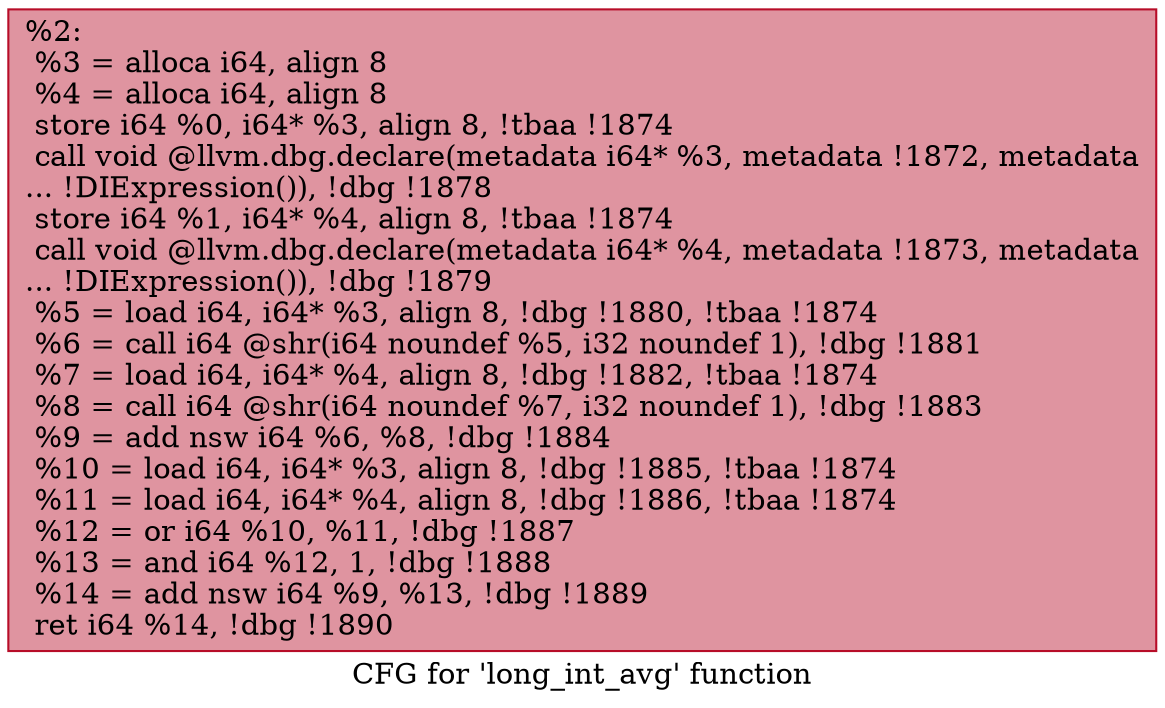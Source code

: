 digraph "CFG for 'long_int_avg' function" {
	label="CFG for 'long_int_avg' function";

	Node0x25ede30 [shape=record,color="#b70d28ff", style=filled, fillcolor="#b70d2870",label="{%2:\l  %3 = alloca i64, align 8\l  %4 = alloca i64, align 8\l  store i64 %0, i64* %3, align 8, !tbaa !1874\l  call void @llvm.dbg.declare(metadata i64* %3, metadata !1872, metadata\l... !DIExpression()), !dbg !1878\l  store i64 %1, i64* %4, align 8, !tbaa !1874\l  call void @llvm.dbg.declare(metadata i64* %4, metadata !1873, metadata\l... !DIExpression()), !dbg !1879\l  %5 = load i64, i64* %3, align 8, !dbg !1880, !tbaa !1874\l  %6 = call i64 @shr(i64 noundef %5, i32 noundef 1), !dbg !1881\l  %7 = load i64, i64* %4, align 8, !dbg !1882, !tbaa !1874\l  %8 = call i64 @shr(i64 noundef %7, i32 noundef 1), !dbg !1883\l  %9 = add nsw i64 %6, %8, !dbg !1884\l  %10 = load i64, i64* %3, align 8, !dbg !1885, !tbaa !1874\l  %11 = load i64, i64* %4, align 8, !dbg !1886, !tbaa !1874\l  %12 = or i64 %10, %11, !dbg !1887\l  %13 = and i64 %12, 1, !dbg !1888\l  %14 = add nsw i64 %9, %13, !dbg !1889\l  ret i64 %14, !dbg !1890\l}"];
}
